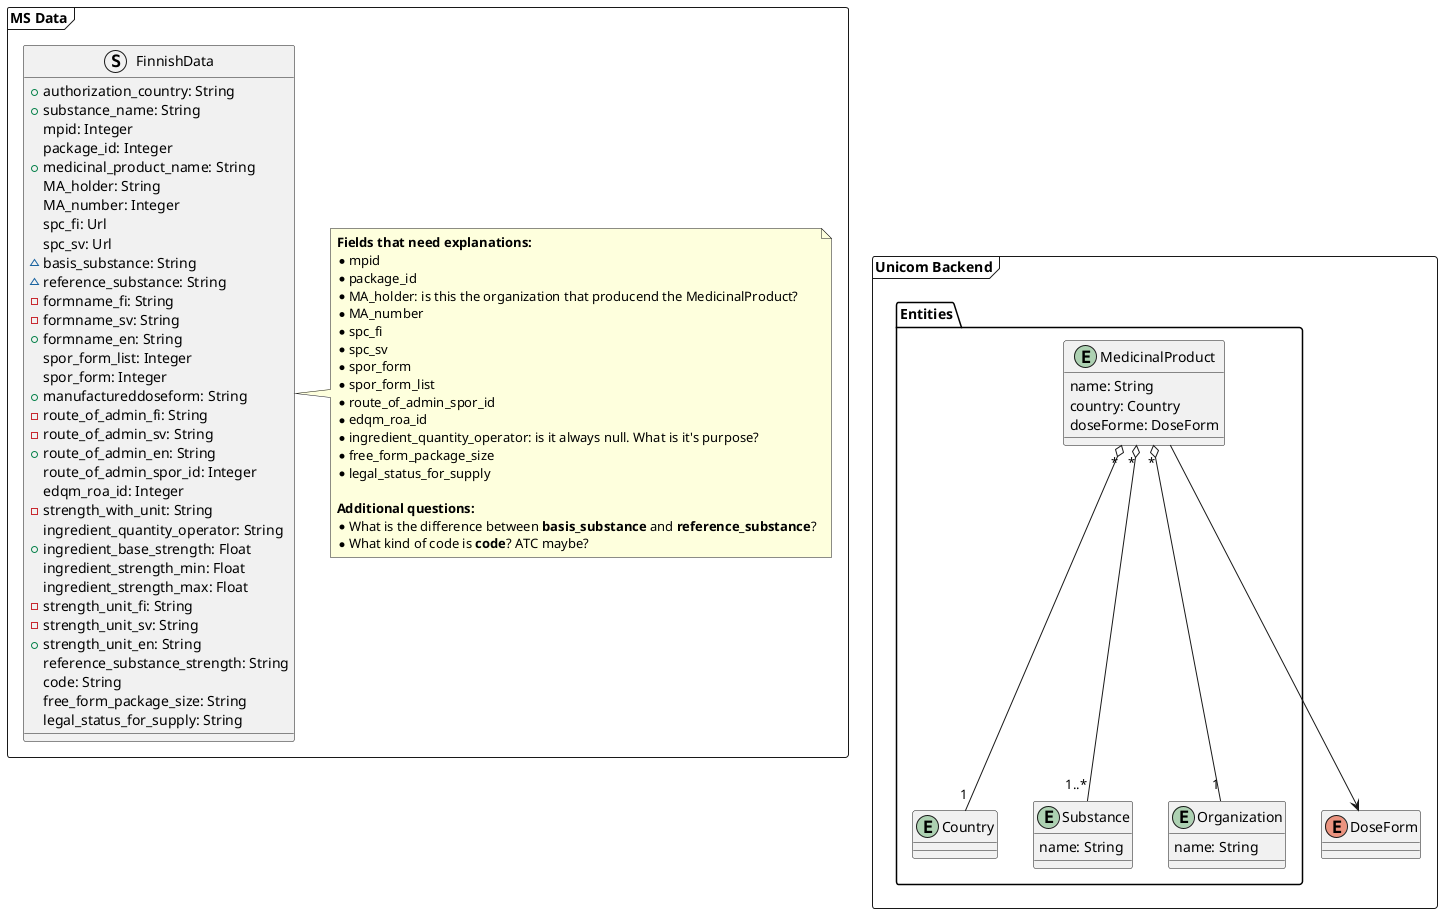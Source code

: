
@startuml
package "MS Data" <<frame>> {
    struct FinnishData {
        + authorization_country: String
        + substance_name: String
        mpid: Integer
        package_id: Integer
        + medicinal_product_name: String
        MA_holder: String
        MA_number: Integer
        spc_fi: Url
        spc_sv: Url
        ~ basis_substance: String
        ~ reference_substance: String
        - formname_fi: String
        - formname_sv: String
        + formname_en: String
        spor_form_list: Integer
        spor_form: Integer
        + manufactureddoseform: String
        - route_of_admin_fi: String
        - route_of_admin_sv: String
        + route_of_admin_en: String
        route_of_admin_spor_id: Integer
        edqm_roa_id: Integer
        - strength_with_unit: String
        ingredient_quantity_operator: String
        + ingredient_base_strength: Float
        ingredient_strength_min: Float
        ingredient_strength_max: Float
        - strength_unit_fi: String
        - strength_unit_sv: String
        + strength_unit_en: String
        reference_substance_strength: String
        code: String
        free_form_package_size: String
        legal_status_for_supply: String
    }

    note right of FinnishData
        **Fields that need explanations:**
        * mpid
        * package_id
        * MA_holder: is this the organization that producend the MedicinalProduct?
        * MA_number
        * spc_fi
        * spc_sv
        * spor_form
        * spor_form_list
        * route_of_admin_spor_id
        * edqm_roa_id
        * ingredient_quantity_operator: is it always null. What is it's purpose?
        * free_form_package_size
        * legal_status_for_supply

        **Additional questions:**
        * What is the difference between **basis_substance** and **reference_substance**?
        * What kind of code is **code**? ATC maybe?
    end note
}

package "Unicom Backend" <<frame>> {
    enum DoseForm {}

    package Entities {
        entity Country {}

        entity Substance {
            name: String
        }

        entity MedicinalProduct {
            name: String
            country: Country
            doseForme: DoseForm
        }

        entity Organization {
            name: String
        }

        MedicinalProduct --> DoseForm
        MedicinalProduct "*" o-- "1" Country
        MedicinalProduct "*" o-- "1" Organization
        MedicinalProduct "*" o-- "1..*" Substance
    }
}
@enduml